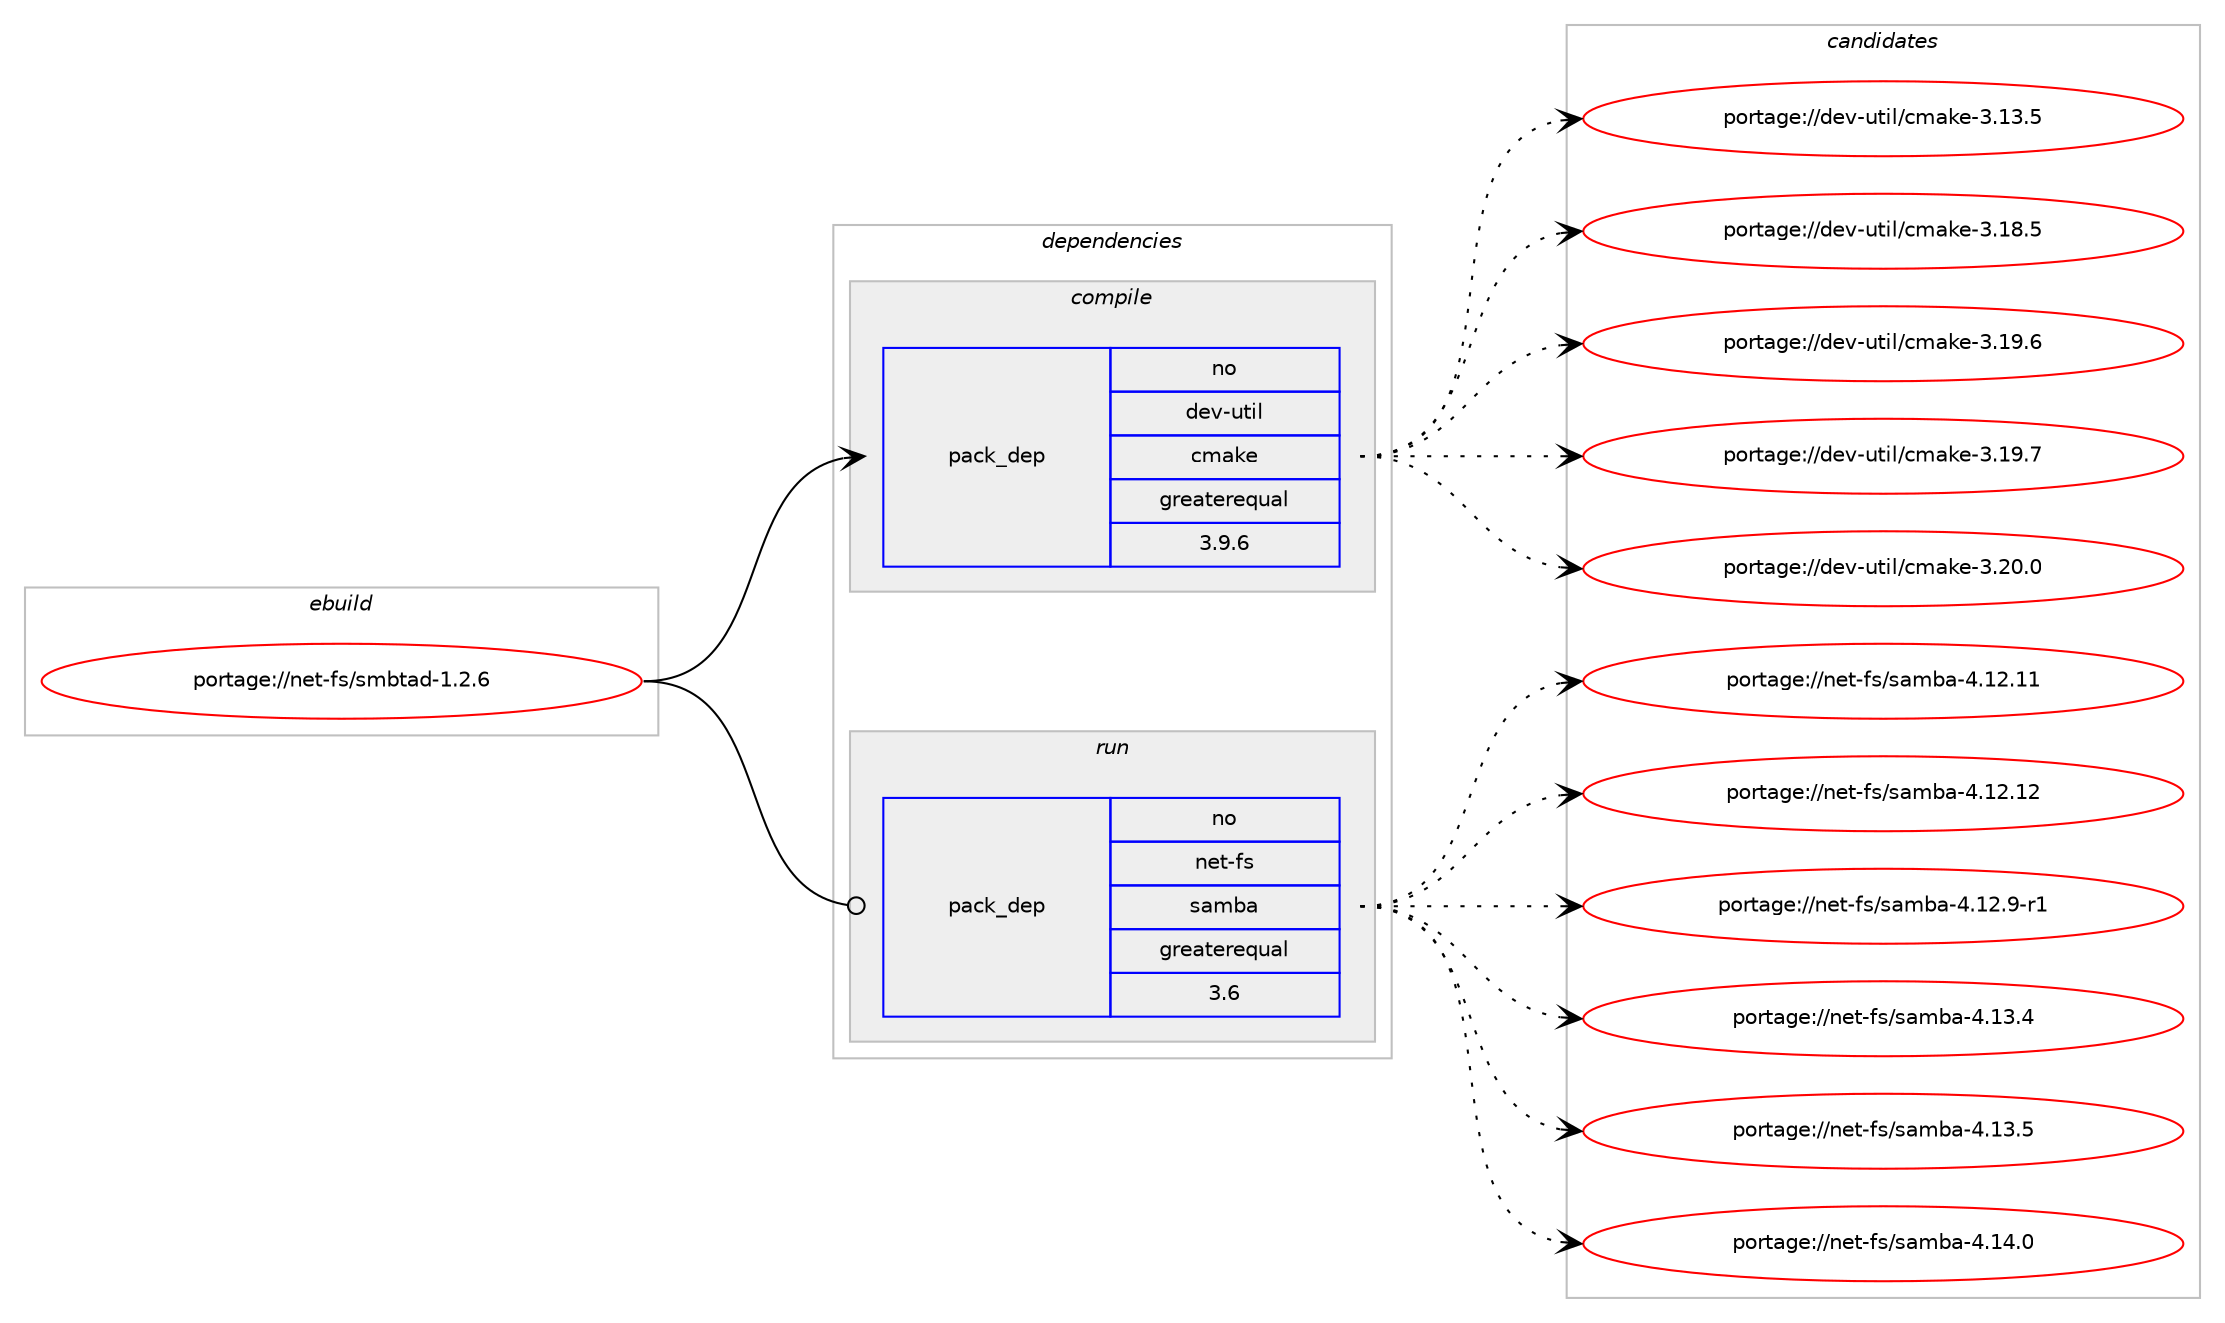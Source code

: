 digraph prolog {

# *************
# Graph options
# *************

newrank=true;
concentrate=true;
compound=true;
graph [rankdir=LR,fontname=Helvetica,fontsize=10,ranksep=1.5];#, ranksep=2.5, nodesep=0.2];
edge  [arrowhead=vee];
node  [fontname=Helvetica,fontsize=10];

# **********
# The ebuild
# **********

subgraph cluster_leftcol {
color=gray;
rank=same;
label=<<i>ebuild</i>>;
id [label="portage://net-fs/smbtad-1.2.6", color=red, width=4, href="../net-fs/smbtad-1.2.6.svg"];
}

# ****************
# The dependencies
# ****************

subgraph cluster_midcol {
color=gray;
label=<<i>dependencies</i>>;
subgraph cluster_compile {
fillcolor="#eeeeee";
style=filled;
label=<<i>compile</i>>;
# *** BEGIN UNKNOWN DEPENDENCY TYPE (TODO) ***
# id -> package_dependency(portage://net-fs/smbtad-1.2.6,install,no,dev-db,libdbi,none,[,,],[],[])
# *** END UNKNOWN DEPENDENCY TYPE (TODO) ***

# *** BEGIN UNKNOWN DEPENDENCY TYPE (TODO) ***
# id -> package_dependency(portage://net-fs/smbtad-1.2.6,install,no,dev-libs,iniparser,none,[,,],[slot(0)],[])
# *** END UNKNOWN DEPENDENCY TYPE (TODO) ***

subgraph pack34 {
dependency104 [label=<<TABLE BORDER="0" CELLBORDER="1" CELLSPACING="0" CELLPADDING="4" WIDTH="220"><TR><TD ROWSPAN="6" CELLPADDING="30">pack_dep</TD></TR><TR><TD WIDTH="110">no</TD></TR><TR><TD>dev-util</TD></TR><TR><TD>cmake</TD></TR><TR><TD>greaterequal</TD></TR><TR><TD>3.9.6</TD></TR></TABLE>>, shape=none, color=blue];
}
id:e -> dependency104:w [weight=20,style="solid",arrowhead="vee"];
# *** BEGIN UNKNOWN DEPENDENCY TYPE (TODO) ***
# id -> package_dependency(portage://net-fs/smbtad-1.2.6,install,no,sys-devel,make,none,[,,],[],[])
# *** END UNKNOWN DEPENDENCY TYPE (TODO) ***

# *** BEGIN UNKNOWN DEPENDENCY TYPE (TODO) ***
# id -> package_dependency(portage://net-fs/smbtad-1.2.6,install,no,sys-libs,talloc,none,[,,],[],[])
# *** END UNKNOWN DEPENDENCY TYPE (TODO) ***

}
subgraph cluster_compileandrun {
fillcolor="#eeeeee";
style=filled;
label=<<i>compile and run</i>>;
}
subgraph cluster_run {
fillcolor="#eeeeee";
style=filled;
label=<<i>run</i>>;
# *** BEGIN UNKNOWN DEPENDENCY TYPE (TODO) ***
# id -> package_dependency(portage://net-fs/smbtad-1.2.6,run,no,dev-db,libdbi,none,[,,],[],[])
# *** END UNKNOWN DEPENDENCY TYPE (TODO) ***

# *** BEGIN UNKNOWN DEPENDENCY TYPE (TODO) ***
# id -> package_dependency(portage://net-fs/smbtad-1.2.6,run,no,dev-libs,iniparser,none,[,,],[slot(0)],[])
# *** END UNKNOWN DEPENDENCY TYPE (TODO) ***

subgraph pack35 {
dependency105 [label=<<TABLE BORDER="0" CELLBORDER="1" CELLSPACING="0" CELLPADDING="4" WIDTH="220"><TR><TD ROWSPAN="6" CELLPADDING="30">pack_dep</TD></TR><TR><TD WIDTH="110">no</TD></TR><TR><TD>net-fs</TD></TR><TR><TD>samba</TD></TR><TR><TD>greaterequal</TD></TR><TR><TD>3.6</TD></TR></TABLE>>, shape=none, color=blue];
}
id:e -> dependency105:w [weight=20,style="solid",arrowhead="odot"];
# *** BEGIN UNKNOWN DEPENDENCY TYPE (TODO) ***
# id -> package_dependency(portage://net-fs/smbtad-1.2.6,run,no,sys-libs,talloc,none,[,,],[],[])
# *** END UNKNOWN DEPENDENCY TYPE (TODO) ***

}
}

# **************
# The candidates
# **************

subgraph cluster_choices {
rank=same;
color=gray;
label=<<i>candidates</i>>;

subgraph choice34 {
color=black;
nodesep=1;
choice1001011184511711610510847991099710710145514649514653 [label="portage://dev-util/cmake-3.13.5", color=red, width=4,href="../dev-util/cmake-3.13.5.svg"];
choice1001011184511711610510847991099710710145514649564653 [label="portage://dev-util/cmake-3.18.5", color=red, width=4,href="../dev-util/cmake-3.18.5.svg"];
choice1001011184511711610510847991099710710145514649574654 [label="portage://dev-util/cmake-3.19.6", color=red, width=4,href="../dev-util/cmake-3.19.6.svg"];
choice1001011184511711610510847991099710710145514649574655 [label="portage://dev-util/cmake-3.19.7", color=red, width=4,href="../dev-util/cmake-3.19.7.svg"];
choice1001011184511711610510847991099710710145514650484648 [label="portage://dev-util/cmake-3.20.0", color=red, width=4,href="../dev-util/cmake-3.20.0.svg"];
dependency104:e -> choice1001011184511711610510847991099710710145514649514653:w [style=dotted,weight="100"];
dependency104:e -> choice1001011184511711610510847991099710710145514649564653:w [style=dotted,weight="100"];
dependency104:e -> choice1001011184511711610510847991099710710145514649574654:w [style=dotted,weight="100"];
dependency104:e -> choice1001011184511711610510847991099710710145514649574655:w [style=dotted,weight="100"];
dependency104:e -> choice1001011184511711610510847991099710710145514650484648:w [style=dotted,weight="100"];
}
subgraph choice35 {
color=black;
nodesep=1;
choice11010111645102115471159710998974552464950464949 [label="portage://net-fs/samba-4.12.11", color=red, width=4,href="../net-fs/samba-4.12.11.svg"];
choice11010111645102115471159710998974552464950464950 [label="portage://net-fs/samba-4.12.12", color=red, width=4,href="../net-fs/samba-4.12.12.svg"];
choice1101011164510211547115971099897455246495046574511449 [label="portage://net-fs/samba-4.12.9-r1", color=red, width=4,href="../net-fs/samba-4.12.9-r1.svg"];
choice110101116451021154711597109989745524649514652 [label="portage://net-fs/samba-4.13.4", color=red, width=4,href="../net-fs/samba-4.13.4.svg"];
choice110101116451021154711597109989745524649514653 [label="portage://net-fs/samba-4.13.5", color=red, width=4,href="../net-fs/samba-4.13.5.svg"];
choice110101116451021154711597109989745524649524648 [label="portage://net-fs/samba-4.14.0", color=red, width=4,href="../net-fs/samba-4.14.0.svg"];
dependency105:e -> choice11010111645102115471159710998974552464950464949:w [style=dotted,weight="100"];
dependency105:e -> choice11010111645102115471159710998974552464950464950:w [style=dotted,weight="100"];
dependency105:e -> choice1101011164510211547115971099897455246495046574511449:w [style=dotted,weight="100"];
dependency105:e -> choice110101116451021154711597109989745524649514652:w [style=dotted,weight="100"];
dependency105:e -> choice110101116451021154711597109989745524649514653:w [style=dotted,weight="100"];
dependency105:e -> choice110101116451021154711597109989745524649524648:w [style=dotted,weight="100"];
}
}

}
